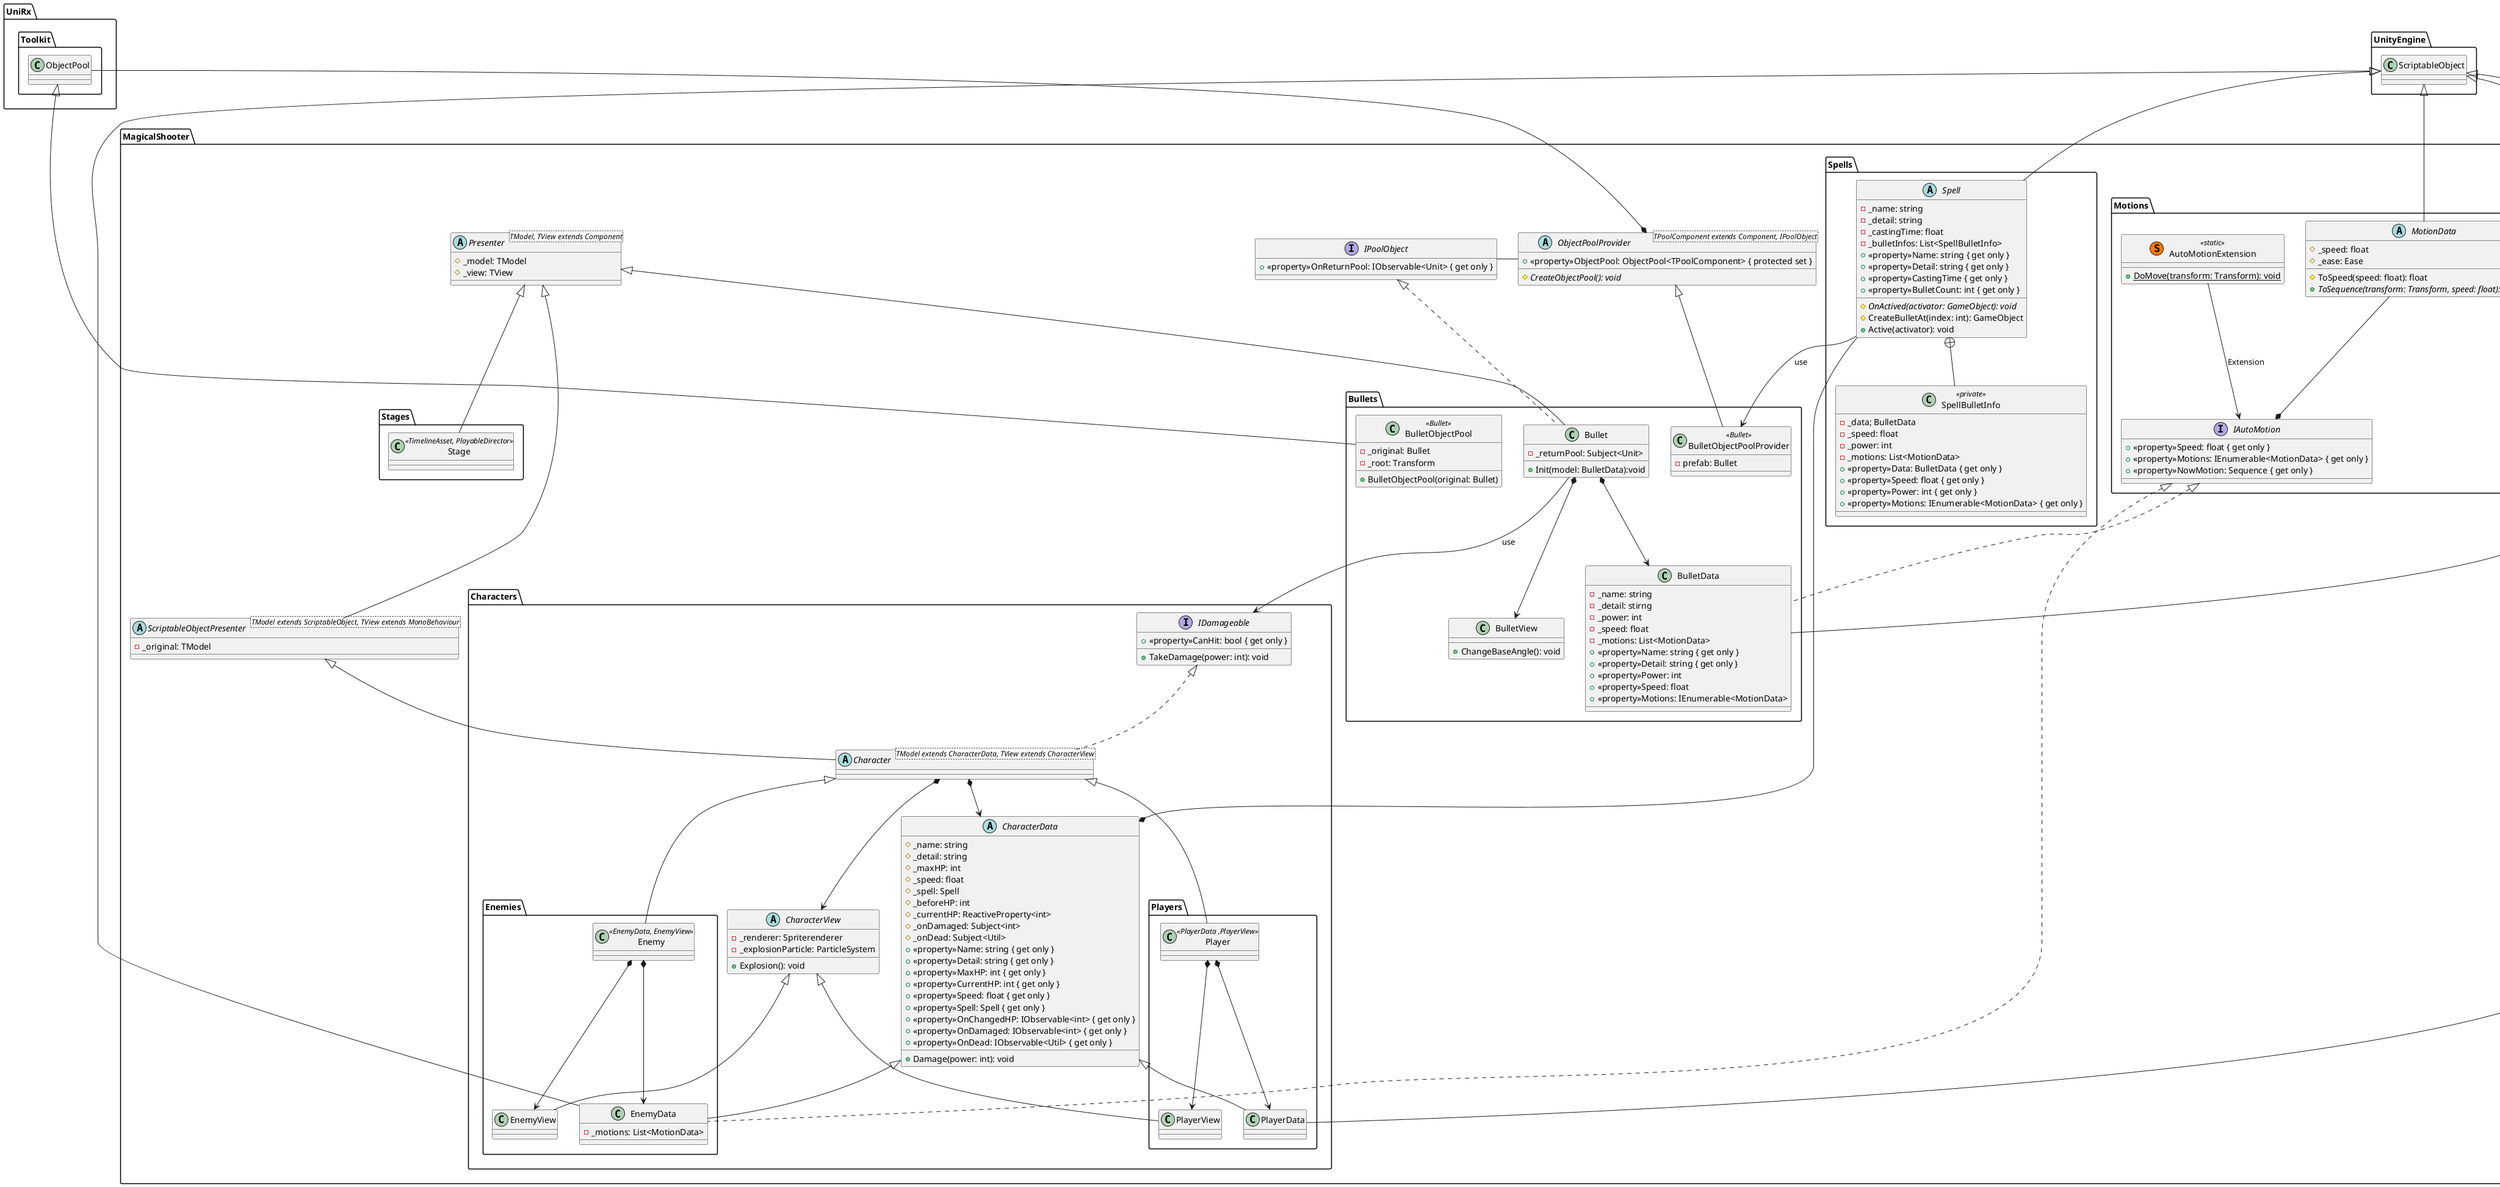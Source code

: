 @startuml MagicalShooter

package MagicalShooter
{
    package Bullets
    {
        class Bullet
        {
            -_returnPool: Subject<Unit>
            +Init(model: BulletData):void
        }
        class BulletData
        {
            -_name: string
            -_detail: stirng
            -_power: int
            -_speed: float
            -_motions: List<MotionData>
            +<<property>>Name: string { get only }
            +<<property>>Detail: string { get only }
            +<<property>>Power: int
            +<<property>>Speed: float
            +<<property>>Motions: IEnumerable<MotionData>
        }
        class BulletObjectPool<<Bullet>>
        {
            -_original: Bullet
            -_root: Transform
            +BulletObjectPool(original: Bullet)
        }
        class BulletObjectPoolProvider<<Bullet>>
        {
            -prefab: Bullet
        }
        class BulletView
        {
            +ChangeBaseAngle(): void
        }
    }
    package Characters
    {
        package Enemies
        {
            class Enemy<<EnemyData, EnemyView>>
            class EnemyData
            {
                -_motions: List<MotionData>
            }
            class EnemyView
        }
        package Players
        {
            class Player<<PlayerData ,PlayerView>>
            class PlayerData
            class PlayerView
        }
        abstract Character<TModel extends CharacterData, TView extends CharacterView>
        abstract CharacterData
        {
            #_name: string
            #_detail: string
            #_maxHP: int
            #_speed: float
            #_spell: Spell
            #_beforeHP: int
            #_currentHP: ReactiveProperty<int>
            #_onDamaged: Subject<int>
            #_onDead: Subject<Util>
            +<<property>>Name: string { get only }
            +<<property>>Detail: string { get only }
            +<<property>>MaxHP: int { get only }
            +<<property>>CurrentHP: int { get only }
            +<<property>>Speed: float { get only }
            +<<property>>Spell: Spell { get only }
            +<<property>>OnChangedHP: IObservable<int> { get only }
            +<<property>>OnDamaged: IObservable<int> { get only }
            +<<property>>OnDead: IObservable<Util> { get only }
            +Damage(power: int): void
        }
        abstract CharacterView
        {
            -_renderer: Spriterenderer
            -_explosionParticle: ParticleSystem
            +Explosion(): void
        }
        interface IDamageable
        {
            +<<property>>CanHit: bool { get only }
            +TakeDamage(power: int): void
        }
    }
    package Motions
    {
        class AutoMotionExtension<<(S,#FF7700) static>>
        {
            +{static}DoMove(transform: Transform): void
        }
        abstract MotionData
        {
            #_speed: float
            #_ease: Ease
            #ToSpeed(speed: float): float
            +{abstract}ToSequence(transform: Transform, speed: float): Sequence
        }
        interface IAutoMotion
        {
            +<<property>>Speed: float { get only }
            +<<property>>Motions: IEnumerable<MotionData> { get only }
            +<<property>>NowMotion: Sequence { get only }
        }
    }
    package Spells
    {
        class SpellBulletInfo<<private>>
        {
            -_data; BulletData
            -_speed: float
            -_power: int
            -_motions: List<MotionData>
            +<<property>>Data: BulletData { get only }
            +<<property>>Speed: float { get only }
            +<<property>>Power: int { get only }
            +<<property>>Motions: IEnumerable<MotionData> { get only }
        }
        abstract Spell
        {
            -_name: string
            -_detail: string
            -_castingTime: float
            -_bulletInfos: List<SpellBulletInfo>
            +<<property>>Name: string { get only }
            +<<property>>Detail: string { get only }
            +<<property>>CastingTime { get only }
            +<<property>>BulletCount: int { get only }
            #{abstract}OnActived(activator: GameObject): void
            #CreateBulletAt(index: int): GameObject
            +Active(activator): void
        }
    }
    package Stages
    {
        class Stage<<TimelineAsset, PlayableDirector>>
    }
    interface IPoolObject
    {
        +<<property>>OnReturnPool: IObservable<Unit> { get only }
    }
    abstract ObjectPoolProvider<TPoolComponent extends Component, IPoolObject>
    {
        +<<property>>ObjectPool: ObjectPool<TPoolComponent> { protected set }
        #{abstract}CreateObjectPool(): void
    }
    abstract Presenter<TModel, TView extends Component>
    {
        #_model: TModel
        #_view: TView
    }
    abstract ScriptableObjectPresenter<TModel extends ScriptableObject, TView extends MonoBehaviour>
    {
        -_original: TModel
    }
}

BulletData -up-|> UnityEngine.ScriptableObject
EnemyData -up-|> UnityEngine.ScriptableObject
PlayerData -up-|> UnityEngine.ScriptableObject
MotionData -up-|> UnityEngine.ScriptableObject
Spell -up-|> UnityEngine.ScriptableObject
ScriptableObjectPresenter -up-|> Presenter
Character -up-|> ScriptableObjectPresenter
Bullet -up-|> Presenter
BulletObjectPool -up-|> UniRx.Toolkit.ObjectPool
BulletObjectPoolProvider -up-|> ObjectPoolProvider
Stage -up-|> Presenter
Enemy -up-|> Character
EnemyData -up-|> CharacterData
EnemyView -up-|> CharacterView
Player -up-|> Character
PlayerData -up-|> CharacterData
PlayerView -up-|> CharacterView

Character .up.|> IDamageable
Bullet .up.|> IPoolObject
BulletData .up.|> IAutoMotion
EnemyData .up.|> IAutoMotion

CharacterData *-up- Spell
IAutoMotion *-up- MotionData
ObjectPoolProvider *-up- UniRx.Toolkit.ObjectPool

Bullet *--> BulletData
Bullet *--> BulletView
Character *--> CharacterData
Character *--> CharacterView
Enemy *--> EnemyData
Enemy *--> EnemyView
Player *--> PlayerData
Player *--> PlayerView

Bullet --> IDamageable : use
AutoMotionExtension --> IAutoMotion : Extension
Spell --> BulletObjectPoolProvider : use

Spell +-- SpellBulletInfo

ObjectPoolProvider -left- IPoolObject

@enduml